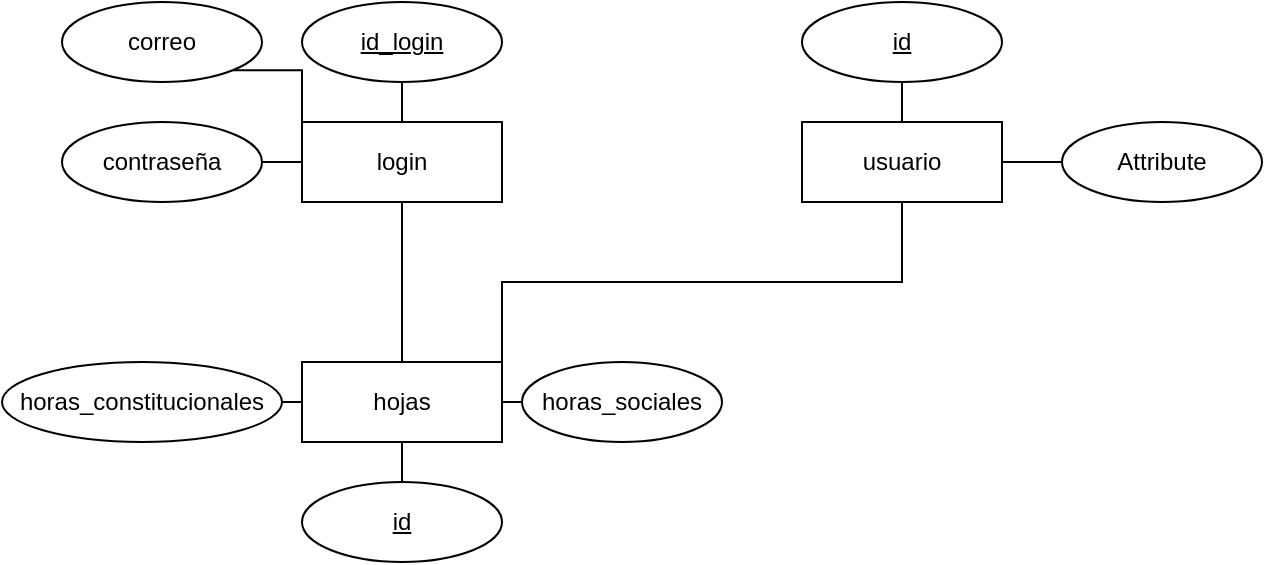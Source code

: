 <mxfile version="24.6.4" type="github">
  <diagram id="R2lEEEUBdFMjLlhIrx00" name="Page-1">
    <mxGraphModel dx="880" dy="468" grid="1" gridSize="10" guides="1" tooltips="1" connect="1" arrows="1" fold="1" page="1" pageScale="1" pageWidth="850" pageHeight="1100" math="0" shadow="0" extFonts="Permanent Marker^https://fonts.googleapis.com/css?family=Permanent+Marker">
      <root>
        <mxCell id="0" />
        <mxCell id="1" parent="0" />
        <mxCell id="nhC0RWr8LWj2kRZ0coi3-1" value="usuario" style="whiteSpace=wrap;html=1;align=center;" vertex="1" parent="1">
          <mxGeometry x="450" y="160" width="100" height="40" as="geometry" />
        </mxCell>
        <mxCell id="nhC0RWr8LWj2kRZ0coi3-15" style="edgeStyle=orthogonalEdgeStyle;rounded=0;orthogonalLoop=1;jettySize=auto;html=1;entryX=0.5;entryY=0;entryDx=0;entryDy=0;endArrow=none;endFill=0;" edge="1" parent="1" source="nhC0RWr8LWj2kRZ0coi3-3" target="nhC0RWr8LWj2kRZ0coi3-4">
          <mxGeometry relative="1" as="geometry" />
        </mxCell>
        <mxCell id="nhC0RWr8LWj2kRZ0coi3-16" style="edgeStyle=orthogonalEdgeStyle;rounded=0;orthogonalLoop=1;jettySize=auto;html=1;exitX=0.5;exitY=0;exitDx=0;exitDy=0;endArrow=none;endFill=0;" edge="1" parent="1" source="nhC0RWr8LWj2kRZ0coi3-3" target="nhC0RWr8LWj2kRZ0coi3-8">
          <mxGeometry relative="1" as="geometry" />
        </mxCell>
        <mxCell id="nhC0RWr8LWj2kRZ0coi3-3" value="login" style="whiteSpace=wrap;html=1;align=center;" vertex="1" parent="1">
          <mxGeometry x="200" y="160" width="100" height="40" as="geometry" />
        </mxCell>
        <mxCell id="nhC0RWr8LWj2kRZ0coi3-14" style="edgeStyle=orthogonalEdgeStyle;rounded=0;orthogonalLoop=1;jettySize=auto;html=1;exitX=1;exitY=0;exitDx=0;exitDy=0;entryX=0.5;entryY=1;entryDx=0;entryDy=0;endArrow=none;endFill=0;" edge="1" parent="1" source="nhC0RWr8LWj2kRZ0coi3-4" target="nhC0RWr8LWj2kRZ0coi3-1">
          <mxGeometry relative="1" as="geometry" />
        </mxCell>
        <mxCell id="nhC0RWr8LWj2kRZ0coi3-4" value="hojas" style="whiteSpace=wrap;html=1;align=center;" vertex="1" parent="1">
          <mxGeometry x="200" y="280" width="100" height="40" as="geometry" />
        </mxCell>
        <mxCell id="nhC0RWr8LWj2kRZ0coi3-20" style="edgeStyle=orthogonalEdgeStyle;rounded=0;orthogonalLoop=1;jettySize=auto;html=1;exitX=0;exitY=0.5;exitDx=0;exitDy=0;entryX=1;entryY=0.5;entryDx=0;entryDy=0;endArrow=none;endFill=0;" edge="1" parent="1" source="nhC0RWr8LWj2kRZ0coi3-5" target="nhC0RWr8LWj2kRZ0coi3-1">
          <mxGeometry relative="1" as="geometry" />
        </mxCell>
        <mxCell id="nhC0RWr8LWj2kRZ0coi3-5" value="Attribute" style="ellipse;whiteSpace=wrap;html=1;align=center;" vertex="1" parent="1">
          <mxGeometry x="580" y="160" width="100" height="40" as="geometry" />
        </mxCell>
        <mxCell id="nhC0RWr8LWj2kRZ0coi3-19" style="edgeStyle=orthogonalEdgeStyle;rounded=0;orthogonalLoop=1;jettySize=auto;html=1;exitX=0.5;exitY=1;exitDx=0;exitDy=0;entryX=0.5;entryY=0;entryDx=0;entryDy=0;endArrow=none;endFill=0;" edge="1" parent="1" source="nhC0RWr8LWj2kRZ0coi3-6" target="nhC0RWr8LWj2kRZ0coi3-1">
          <mxGeometry relative="1" as="geometry" />
        </mxCell>
        <mxCell id="nhC0RWr8LWj2kRZ0coi3-6" value="id" style="ellipse;whiteSpace=wrap;html=1;align=center;fontStyle=4;" vertex="1" parent="1">
          <mxGeometry x="450" y="100" width="100" height="40" as="geometry" />
        </mxCell>
        <mxCell id="nhC0RWr8LWj2kRZ0coi3-23" style="edgeStyle=orthogonalEdgeStyle;rounded=0;orthogonalLoop=1;jettySize=auto;html=1;exitX=0.5;exitY=0;exitDx=0;exitDy=0;entryX=0.5;entryY=1;entryDx=0;entryDy=0;endArrow=none;endFill=0;" edge="1" parent="1" source="nhC0RWr8LWj2kRZ0coi3-7" target="nhC0RWr8LWj2kRZ0coi3-4">
          <mxGeometry relative="1" as="geometry" />
        </mxCell>
        <mxCell id="nhC0RWr8LWj2kRZ0coi3-7" value="id" style="ellipse;whiteSpace=wrap;html=1;align=center;fontStyle=4;" vertex="1" parent="1">
          <mxGeometry x="200" y="340" width="100" height="40" as="geometry" />
        </mxCell>
        <mxCell id="nhC0RWr8LWj2kRZ0coi3-8" value="id_login" style="ellipse;whiteSpace=wrap;html=1;align=center;fontStyle=4;" vertex="1" parent="1">
          <mxGeometry x="200" y="100" width="100" height="40" as="geometry" />
        </mxCell>
        <mxCell id="nhC0RWr8LWj2kRZ0coi3-22" style="edgeStyle=orthogonalEdgeStyle;rounded=0;orthogonalLoop=1;jettySize=auto;html=1;exitX=0;exitY=0.5;exitDx=0;exitDy=0;entryX=1;entryY=0.5;entryDx=0;entryDy=0;endArrow=none;endFill=0;" edge="1" parent="1" source="nhC0RWr8LWj2kRZ0coi3-9" target="nhC0RWr8LWj2kRZ0coi3-4">
          <mxGeometry relative="1" as="geometry" />
        </mxCell>
        <mxCell id="nhC0RWr8LWj2kRZ0coi3-9" value="horas_sociales&lt;span style=&quot;color: rgba(0, 0, 0, 0); font-family: monospace; font-size: 0px; text-align: start; text-wrap: nowrap;&quot;&gt;%3CmxGraphModel%3E%3Croot%3E%3CmxCell%20id%3D%220%22%2F%3E%3CmxCell%20id%3D%221%22%20parent%3D%220%22%2F%3E%3CmxCell%20id%3D%222%22%20value%3D%22Attribute%22%20style%3D%22ellipse%3BwhiteSpace%3Dwrap%3Bhtml%3D1%3Balign%3Dcenter%3B%22%20vertex%3D%221%22%20parent%3D%221%22%3E%3CmxGeometry%20x%3D%22580%22%20y%3D%22160%22%20width%3D%22100%22%20height%3D%2240%22%20as%3D%22geometry%22%2F%3E%3C%2FmxCell%3E%3C%2Froot%3E%3C%2FmxGraphModel%3E&lt;/span&gt;" style="ellipse;whiteSpace=wrap;html=1;align=center;" vertex="1" parent="1">
          <mxGeometry x="310" y="280" width="100" height="40" as="geometry" />
        </mxCell>
        <mxCell id="nhC0RWr8LWj2kRZ0coi3-17" style="edgeStyle=orthogonalEdgeStyle;rounded=0;orthogonalLoop=1;jettySize=auto;html=1;exitX=1;exitY=1;exitDx=0;exitDy=0;entryX=0;entryY=0;entryDx=0;entryDy=0;endArrow=none;endFill=0;" edge="1" parent="1" source="nhC0RWr8LWj2kRZ0coi3-10" target="nhC0RWr8LWj2kRZ0coi3-3">
          <mxGeometry relative="1" as="geometry" />
        </mxCell>
        <mxCell id="nhC0RWr8LWj2kRZ0coi3-10" value="correo" style="ellipse;whiteSpace=wrap;html=1;align=center;" vertex="1" parent="1">
          <mxGeometry x="80" y="100" width="100" height="40" as="geometry" />
        </mxCell>
        <mxCell id="nhC0RWr8LWj2kRZ0coi3-21" style="edgeStyle=orthogonalEdgeStyle;rounded=0;orthogonalLoop=1;jettySize=auto;html=1;exitX=1;exitY=0.5;exitDx=0;exitDy=0;entryX=0;entryY=0.5;entryDx=0;entryDy=0;endArrow=none;endFill=0;" edge="1" parent="1" source="nhC0RWr8LWj2kRZ0coi3-12" target="nhC0RWr8LWj2kRZ0coi3-4">
          <mxGeometry relative="1" as="geometry" />
        </mxCell>
        <mxCell id="nhC0RWr8LWj2kRZ0coi3-12" value="horas_constitucionales&lt;span style=&quot;color: rgba(0, 0, 0, 0); font-family: monospace; font-size: 0px; text-align: start; text-wrap: nowrap;&quot;&gt;%3CmxGraphModel%3E%3Croot%3E%3CmxCell%20id%3D%220%22%2F%3E%3CmxCell%20id%3D%221%22%20parent%3D%220%22%2F%3E%3CmxCell%20id%3D%222%22%20value%3D%22Attribute%22%20style%3D%22ellipse%3BwhiteSpace%3Dwrap%3Bhtml%3D1%3Balign%3Dcenter%3B%22%20vertex%3D%221%22%20parent%3D%221%22%3E%3CmxGeometry%20x%3D%22580%22%20y%3D%22160%22%20width%3D%22100%22%20height%3D%2240%22%20as%3D%22geometry%22%2F%3E%3C%2FmxCell%3E%3C%2Froot%3E%3C%2FmxGraphModel%&lt;/span&gt;" style="ellipse;whiteSpace=wrap;html=1;align=center;" vertex="1" parent="1">
          <mxGeometry x="50" y="280" width="140" height="40" as="geometry" />
        </mxCell>
        <mxCell id="nhC0RWr8LWj2kRZ0coi3-18" style="edgeStyle=orthogonalEdgeStyle;rounded=0;orthogonalLoop=1;jettySize=auto;html=1;exitX=1;exitY=0.5;exitDx=0;exitDy=0;entryX=0;entryY=0.5;entryDx=0;entryDy=0;endArrow=none;endFill=0;" edge="1" parent="1" source="nhC0RWr8LWj2kRZ0coi3-13" target="nhC0RWr8LWj2kRZ0coi3-3">
          <mxGeometry relative="1" as="geometry" />
        </mxCell>
        <mxCell id="nhC0RWr8LWj2kRZ0coi3-13" value="contraseña" style="ellipse;whiteSpace=wrap;html=1;align=center;" vertex="1" parent="1">
          <mxGeometry x="80" y="160" width="100" height="40" as="geometry" />
        </mxCell>
      </root>
    </mxGraphModel>
  </diagram>
</mxfile>
